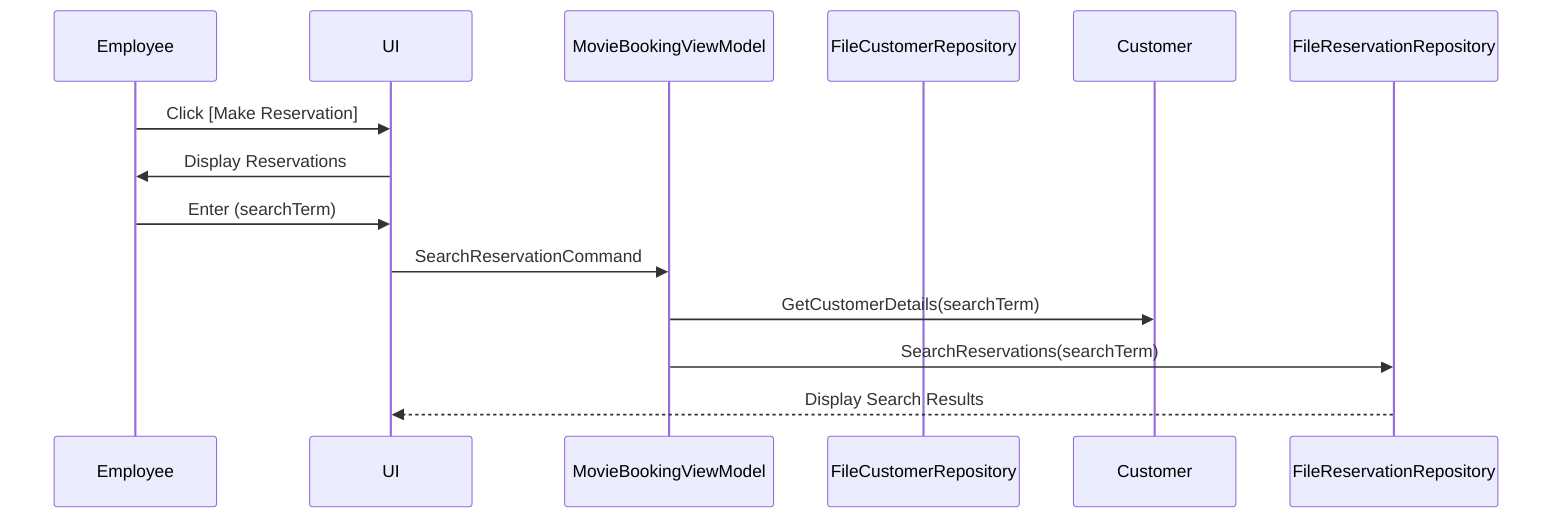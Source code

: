 ﻿sequenceDiagram
participant Employee
participant UI
participant MovieBookingViewModel
participant FileCustomerRepository
participant Customer
participant FileReservationRepository

Employee ->> UI : Click [Make Reservation]
UI ->> Employee : Display Reservations
Employee ->> UI : Enter (searchTerm)
UI ->> MovieBookingViewModel: SearchReservationCommand
MovieBookingViewModel ->> Customer: GetCustomerDetails(searchTerm)
MovieBookingViewModel ->> FileReservationRepository: SearchReservations(searchTerm)
FileReservationRepository -->> UI: Display Search Results